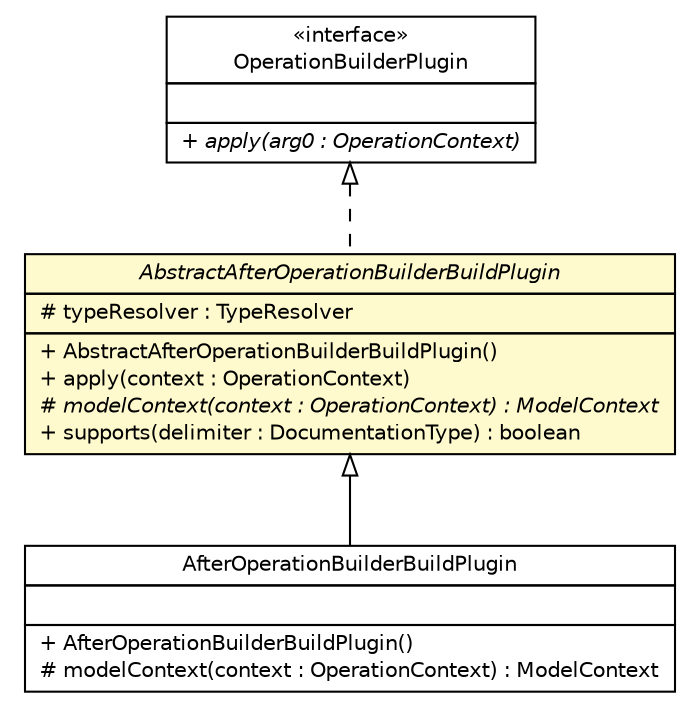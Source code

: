 #!/usr/local/bin/dot
#
# Class diagram 
# Generated by UMLGraph version R5_6-24-gf6e263 (http://www.umlgraph.org/)
#

digraph G {
	edge [fontname="Helvetica",fontsize=10,labelfontname="Helvetica",labelfontsize=10];
	node [fontname="Helvetica",fontsize=10,shape=plaintext];
	nodesep=0.25;
	ranksep=0.5;
	// cn.home1.oss.lib.security.swagger.AfterOperationBuilderBuildPlugin
	c901 [label=<<table title="cn.home1.oss.lib.security.swagger.AfterOperationBuilderBuildPlugin" border="0" cellborder="1" cellspacing="0" cellpadding="2" port="p" href="./AfterOperationBuilderBuildPlugin.html">
		<tr><td><table border="0" cellspacing="0" cellpadding="1">
<tr><td align="center" balign="center"> AfterOperationBuilderBuildPlugin </td></tr>
		</table></td></tr>
		<tr><td><table border="0" cellspacing="0" cellpadding="1">
<tr><td align="left" balign="left">  </td></tr>
		</table></td></tr>
		<tr><td><table border="0" cellspacing="0" cellpadding="1">
<tr><td align="left" balign="left"> + AfterOperationBuilderBuildPlugin() </td></tr>
<tr><td align="left" balign="left"> # modelContext(context : OperationContext) : ModelContext </td></tr>
		</table></td></tr>
		</table>>, URL="./AfterOperationBuilderBuildPlugin.html", fontname="Helvetica", fontcolor="black", fontsize=10.0];
	// cn.home1.oss.lib.security.swagger.AbstractAfterOperationBuilderBuildPlugin
	c907 [label=<<table title="cn.home1.oss.lib.security.swagger.AbstractAfterOperationBuilderBuildPlugin" border="0" cellborder="1" cellspacing="0" cellpadding="2" port="p" bgcolor="lemonChiffon" href="./AbstractAfterOperationBuilderBuildPlugin.html">
		<tr><td><table border="0" cellspacing="0" cellpadding="1">
<tr><td align="center" balign="center"><font face="Helvetica-Oblique"> AbstractAfterOperationBuilderBuildPlugin </font></td></tr>
		</table></td></tr>
		<tr><td><table border="0" cellspacing="0" cellpadding="1">
<tr><td align="left" balign="left"> # typeResolver : TypeResolver </td></tr>
		</table></td></tr>
		<tr><td><table border="0" cellspacing="0" cellpadding="1">
<tr><td align="left" balign="left"> + AbstractAfterOperationBuilderBuildPlugin() </td></tr>
<tr><td align="left" balign="left"> + apply(context : OperationContext) </td></tr>
<tr><td align="left" balign="left"><font face="Helvetica-Oblique" point-size="10.0"> # modelContext(context : OperationContext) : ModelContext </font></td></tr>
<tr><td align="left" balign="left"> + supports(delimiter : DocumentationType) : boolean </td></tr>
		</table></td></tr>
		</table>>, URL="./AbstractAfterOperationBuilderBuildPlugin.html", fontname="Helvetica", fontcolor="black", fontsize=10.0];
	//cn.home1.oss.lib.security.swagger.AfterOperationBuilderBuildPlugin extends cn.home1.oss.lib.security.swagger.AbstractAfterOperationBuilderBuildPlugin
	c907:p -> c901:p [dir=back,arrowtail=empty];
	//cn.home1.oss.lib.security.swagger.AbstractAfterOperationBuilderBuildPlugin implements springfox.documentation.spi.service.OperationBuilderPlugin
	c919:p -> c907:p [dir=back,arrowtail=empty,style=dashed];
	// springfox.documentation.spi.service.OperationBuilderPlugin
	c919 [label=<<table title="springfox.documentation.spi.service.OperationBuilderPlugin" border="0" cellborder="1" cellspacing="0" cellpadding="2" port="p" href="http://java.sun.com/j2se/1.4.2/docs/api/springfox/documentation/spi/service/OperationBuilderPlugin.html">
		<tr><td><table border="0" cellspacing="0" cellpadding="1">
<tr><td align="center" balign="center"> &#171;interface&#187; </td></tr>
<tr><td align="center" balign="center"> OperationBuilderPlugin </td></tr>
		</table></td></tr>
		<tr><td><table border="0" cellspacing="0" cellpadding="1">
<tr><td align="left" balign="left">  </td></tr>
		</table></td></tr>
		<tr><td><table border="0" cellspacing="0" cellpadding="1">
<tr><td align="left" balign="left"><font face="Helvetica-Oblique" point-size="10.0"> + apply(arg0 : OperationContext) </font></td></tr>
		</table></td></tr>
		</table>>, URL="http://java.sun.com/j2se/1.4.2/docs/api/springfox/documentation/spi/service/OperationBuilderPlugin.html", fontname="Helvetica", fontcolor="black", fontsize=10.0];
}

